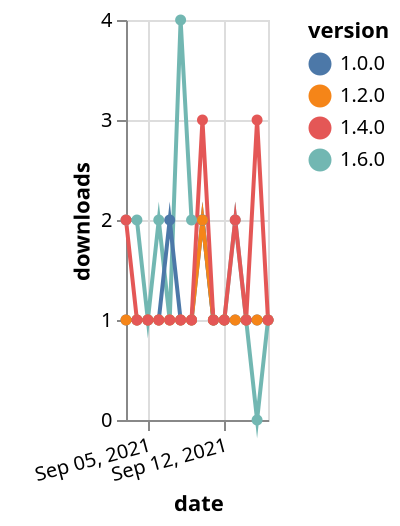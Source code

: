 {"$schema": "https://vega.github.io/schema/vega-lite/v5.json", "description": "A simple bar chart with embedded data.", "data": {"values": [{"date": "2021-09-03", "total": 144, "delta": 2, "version": "1.6.0"}, {"date": "2021-09-04", "total": 146, "delta": 2, "version": "1.6.0"}, {"date": "2021-09-05", "total": 147, "delta": 1, "version": "1.6.0"}, {"date": "2021-09-06", "total": 149, "delta": 2, "version": "1.6.0"}, {"date": "2021-09-07", "total": 150, "delta": 1, "version": "1.6.0"}, {"date": "2021-09-08", "total": 154, "delta": 4, "version": "1.6.0"}, {"date": "2021-09-09", "total": 156, "delta": 2, "version": "1.6.0"}, {"date": "2021-09-10", "total": 158, "delta": 2, "version": "1.6.0"}, {"date": "2021-09-11", "total": 159, "delta": 1, "version": "1.6.0"}, {"date": "2021-09-12", "total": 160, "delta": 1, "version": "1.6.0"}, {"date": "2021-09-13", "total": 162, "delta": 2, "version": "1.6.0"}, {"date": "2021-09-14", "total": 163, "delta": 1, "version": "1.6.0"}, {"date": "2021-09-15", "total": 163, "delta": 0, "version": "1.6.0"}, {"date": "2021-09-16", "total": 164, "delta": 1, "version": "1.6.0"}, {"date": "2021-09-03", "total": 218, "delta": 1, "version": "1.0.0"}, {"date": "2021-09-04", "total": 219, "delta": 1, "version": "1.0.0"}, {"date": "2021-09-05", "total": 220, "delta": 1, "version": "1.0.0"}, {"date": "2021-09-06", "total": 221, "delta": 1, "version": "1.0.0"}, {"date": "2021-09-07", "total": 223, "delta": 2, "version": "1.0.0"}, {"date": "2021-09-08", "total": 224, "delta": 1, "version": "1.0.0"}, {"date": "2021-09-09", "total": 225, "delta": 1, "version": "1.0.0"}, {"date": "2021-09-10", "total": 227, "delta": 2, "version": "1.0.0"}, {"date": "2021-09-11", "total": 228, "delta": 1, "version": "1.0.0"}, {"date": "2021-09-12", "total": 229, "delta": 1, "version": "1.0.0"}, {"date": "2021-09-13", "total": 230, "delta": 1, "version": "1.0.0"}, {"date": "2021-09-14", "total": 231, "delta": 1, "version": "1.0.0"}, {"date": "2021-09-15", "total": 232, "delta": 1, "version": "1.0.0"}, {"date": "2021-09-16", "total": 233, "delta": 1, "version": "1.0.0"}, {"date": "2021-09-03", "total": 168, "delta": 1, "version": "1.2.0"}, {"date": "2021-09-04", "total": 169, "delta": 1, "version": "1.2.0"}, {"date": "2021-09-05", "total": 170, "delta": 1, "version": "1.2.0"}, {"date": "2021-09-06", "total": 171, "delta": 1, "version": "1.2.0"}, {"date": "2021-09-07", "total": 172, "delta": 1, "version": "1.2.0"}, {"date": "2021-09-08", "total": 173, "delta": 1, "version": "1.2.0"}, {"date": "2021-09-09", "total": 174, "delta": 1, "version": "1.2.0"}, {"date": "2021-09-10", "total": 176, "delta": 2, "version": "1.2.0"}, {"date": "2021-09-11", "total": 177, "delta": 1, "version": "1.2.0"}, {"date": "2021-09-12", "total": 178, "delta": 1, "version": "1.2.0"}, {"date": "2021-09-13", "total": 179, "delta": 1, "version": "1.2.0"}, {"date": "2021-09-14", "total": 180, "delta": 1, "version": "1.2.0"}, {"date": "2021-09-15", "total": 181, "delta": 1, "version": "1.2.0"}, {"date": "2021-09-16", "total": 182, "delta": 1, "version": "1.2.0"}, {"date": "2021-09-03", "total": 314, "delta": 2, "version": "1.4.0"}, {"date": "2021-09-04", "total": 315, "delta": 1, "version": "1.4.0"}, {"date": "2021-09-05", "total": 316, "delta": 1, "version": "1.4.0"}, {"date": "2021-09-06", "total": 317, "delta": 1, "version": "1.4.0"}, {"date": "2021-09-07", "total": 318, "delta": 1, "version": "1.4.0"}, {"date": "2021-09-08", "total": 319, "delta": 1, "version": "1.4.0"}, {"date": "2021-09-09", "total": 320, "delta": 1, "version": "1.4.0"}, {"date": "2021-09-10", "total": 323, "delta": 3, "version": "1.4.0"}, {"date": "2021-09-11", "total": 324, "delta": 1, "version": "1.4.0"}, {"date": "2021-09-12", "total": 325, "delta": 1, "version": "1.4.0"}, {"date": "2021-09-13", "total": 327, "delta": 2, "version": "1.4.0"}, {"date": "2021-09-14", "total": 328, "delta": 1, "version": "1.4.0"}, {"date": "2021-09-15", "total": 331, "delta": 3, "version": "1.4.0"}, {"date": "2021-09-16", "total": 332, "delta": 1, "version": "1.4.0"}]}, "width": "container", "mark": {"type": "line", "point": {"filled": true}}, "encoding": {"x": {"field": "date", "type": "temporal", "timeUnit": "yearmonthdate", "title": "date", "axis": {"labelAngle": -15}}, "y": {"field": "delta", "type": "quantitative", "title": "downloads"}, "color": {"field": "version", "type": "nominal"}, "tooltip": {"field": "delta"}}}